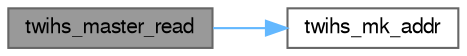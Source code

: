 digraph "twihs_master_read"
{
 // LATEX_PDF_SIZE
  bgcolor="transparent";
  edge [fontname=FreeSans,fontsize=10,labelfontname=FreeSans,labelfontsize=10];
  node [fontname=FreeSans,fontsize=10,shape=box,height=0.2,width=0.4];
  rankdir="LR";
  Node1 [label="twihs_master_read",height=0.2,width=0.4,color="gray40", fillcolor="grey60", style="filled", fontcolor="black",tooltip="Read multiple bytes from a TWIHS compatible slave device."];
  Node1 -> Node2 [color="steelblue1",style="solid"];
  Node2 [label="twihs_mk_addr",height=0.2,width=0.4,color="grey40", fillcolor="white", style="filled",URL="$group__sam__drivers__twihs__group.html#gaca9e29e230ee2774cfc3dc7ed497f887",tooltip="Construct the TWIHS module address register field."];
}
